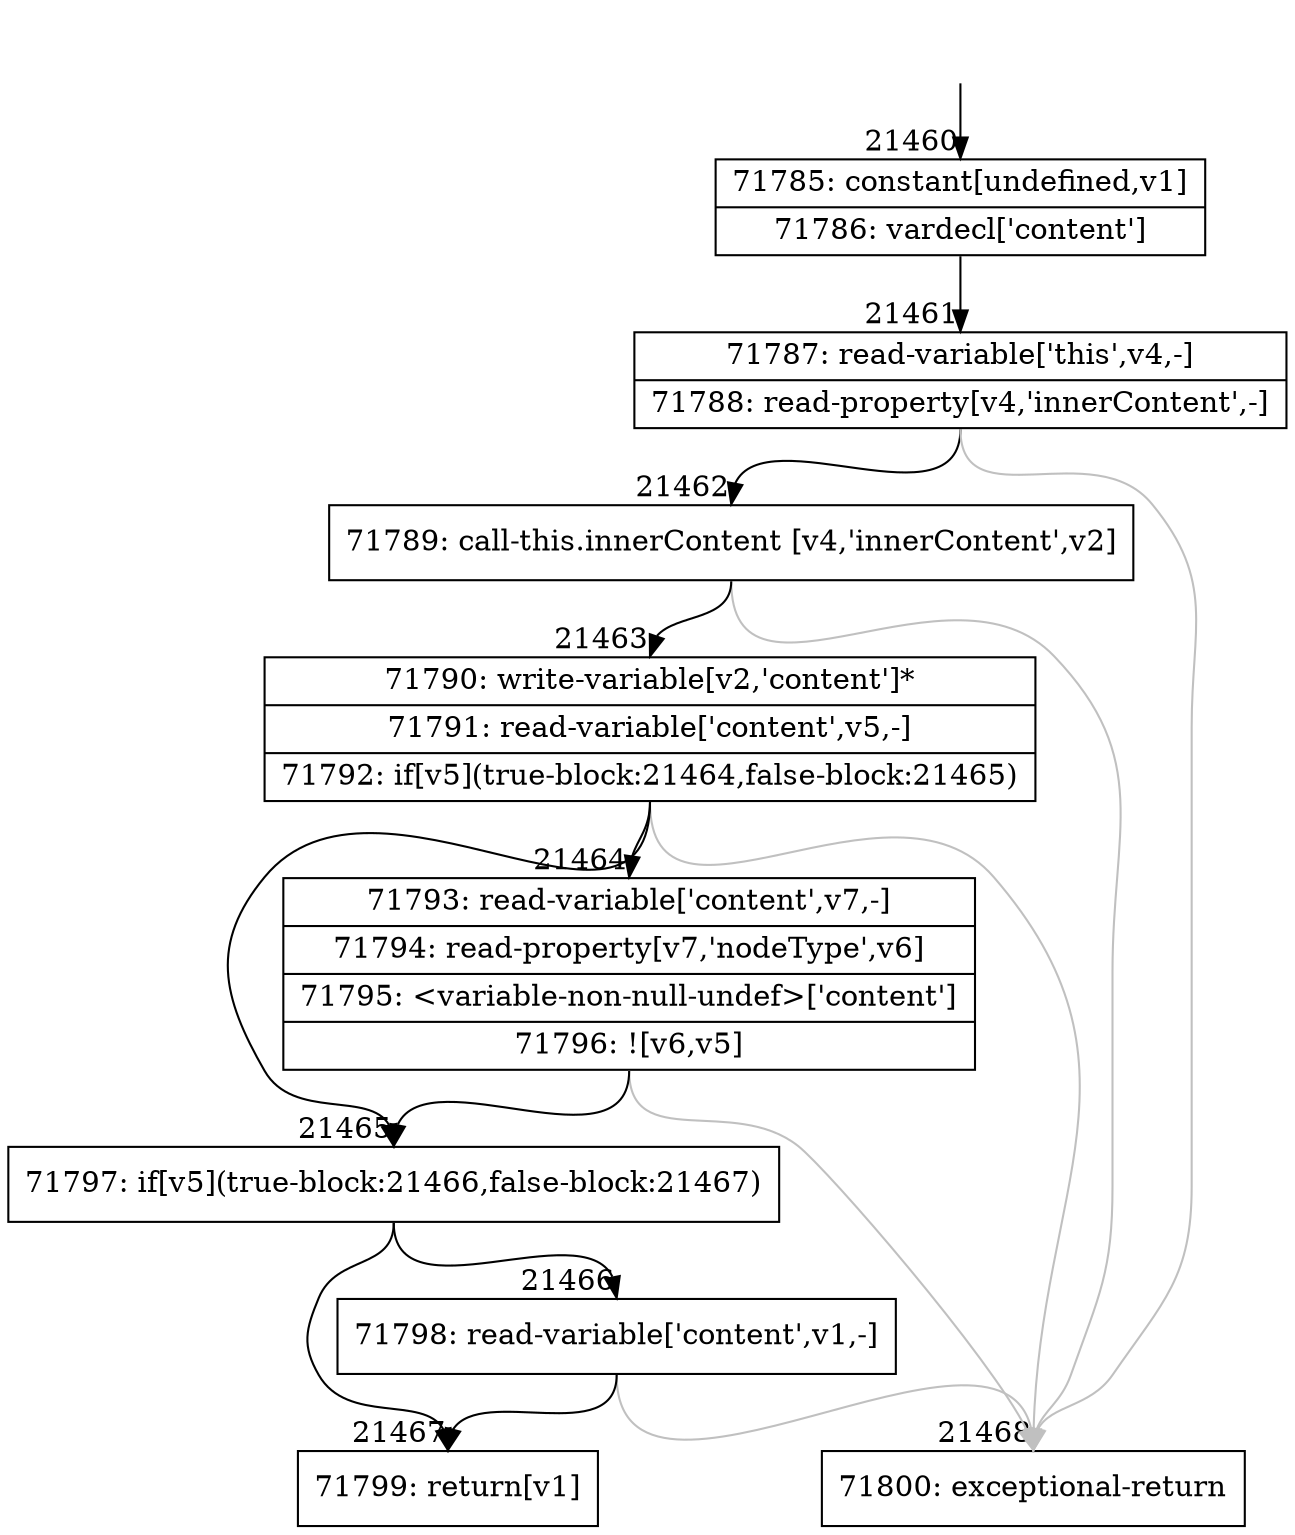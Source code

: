 digraph {
rankdir="TD"
BB_entry1874[shape=none,label=""];
BB_entry1874 -> BB21460 [tailport=s, headport=n, headlabel="    21460"]
BB21460 [shape=record label="{71785: constant[undefined,v1]|71786: vardecl['content']}" ] 
BB21460 -> BB21461 [tailport=s, headport=n, headlabel="      21461"]
BB21461 [shape=record label="{71787: read-variable['this',v4,-]|71788: read-property[v4,'innerContent',-]}" ] 
BB21461 -> BB21462 [tailport=s, headport=n, headlabel="      21462"]
BB21461 -> BB21468 [tailport=s, headport=n, color=gray, headlabel="      21468"]
BB21462 [shape=record label="{71789: call-this.innerContent [v4,'innerContent',v2]}" ] 
BB21462 -> BB21463 [tailport=s, headport=n, headlabel="      21463"]
BB21462 -> BB21468 [tailport=s, headport=n, color=gray]
BB21463 [shape=record label="{71790: write-variable[v2,'content']*|71791: read-variable['content',v5,-]|71792: if[v5](true-block:21464,false-block:21465)}" ] 
BB21463 -> BB21465 [tailport=s, headport=n, headlabel="      21465"]
BB21463 -> BB21464 [tailport=s, headport=n, headlabel="      21464"]
BB21463 -> BB21468 [tailport=s, headport=n, color=gray]
BB21464 [shape=record label="{71793: read-variable['content',v7,-]|71794: read-property[v7,'nodeType',v6]|71795: \<variable-non-null-undef\>['content']|71796: ![v6,v5]}" ] 
BB21464 -> BB21465 [tailport=s, headport=n]
BB21464 -> BB21468 [tailport=s, headport=n, color=gray]
BB21465 [shape=record label="{71797: if[v5](true-block:21466,false-block:21467)}" ] 
BB21465 -> BB21466 [tailport=s, headport=n, headlabel="      21466"]
BB21465 -> BB21467 [tailport=s, headport=n, headlabel="      21467"]
BB21466 [shape=record label="{71798: read-variable['content',v1,-]}" ] 
BB21466 -> BB21467 [tailport=s, headport=n]
BB21466 -> BB21468 [tailport=s, headport=n, color=gray]
BB21467 [shape=record label="{71799: return[v1]}" ] 
BB21468 [shape=record label="{71800: exceptional-return}" ] 
//#$~ 40294
}
